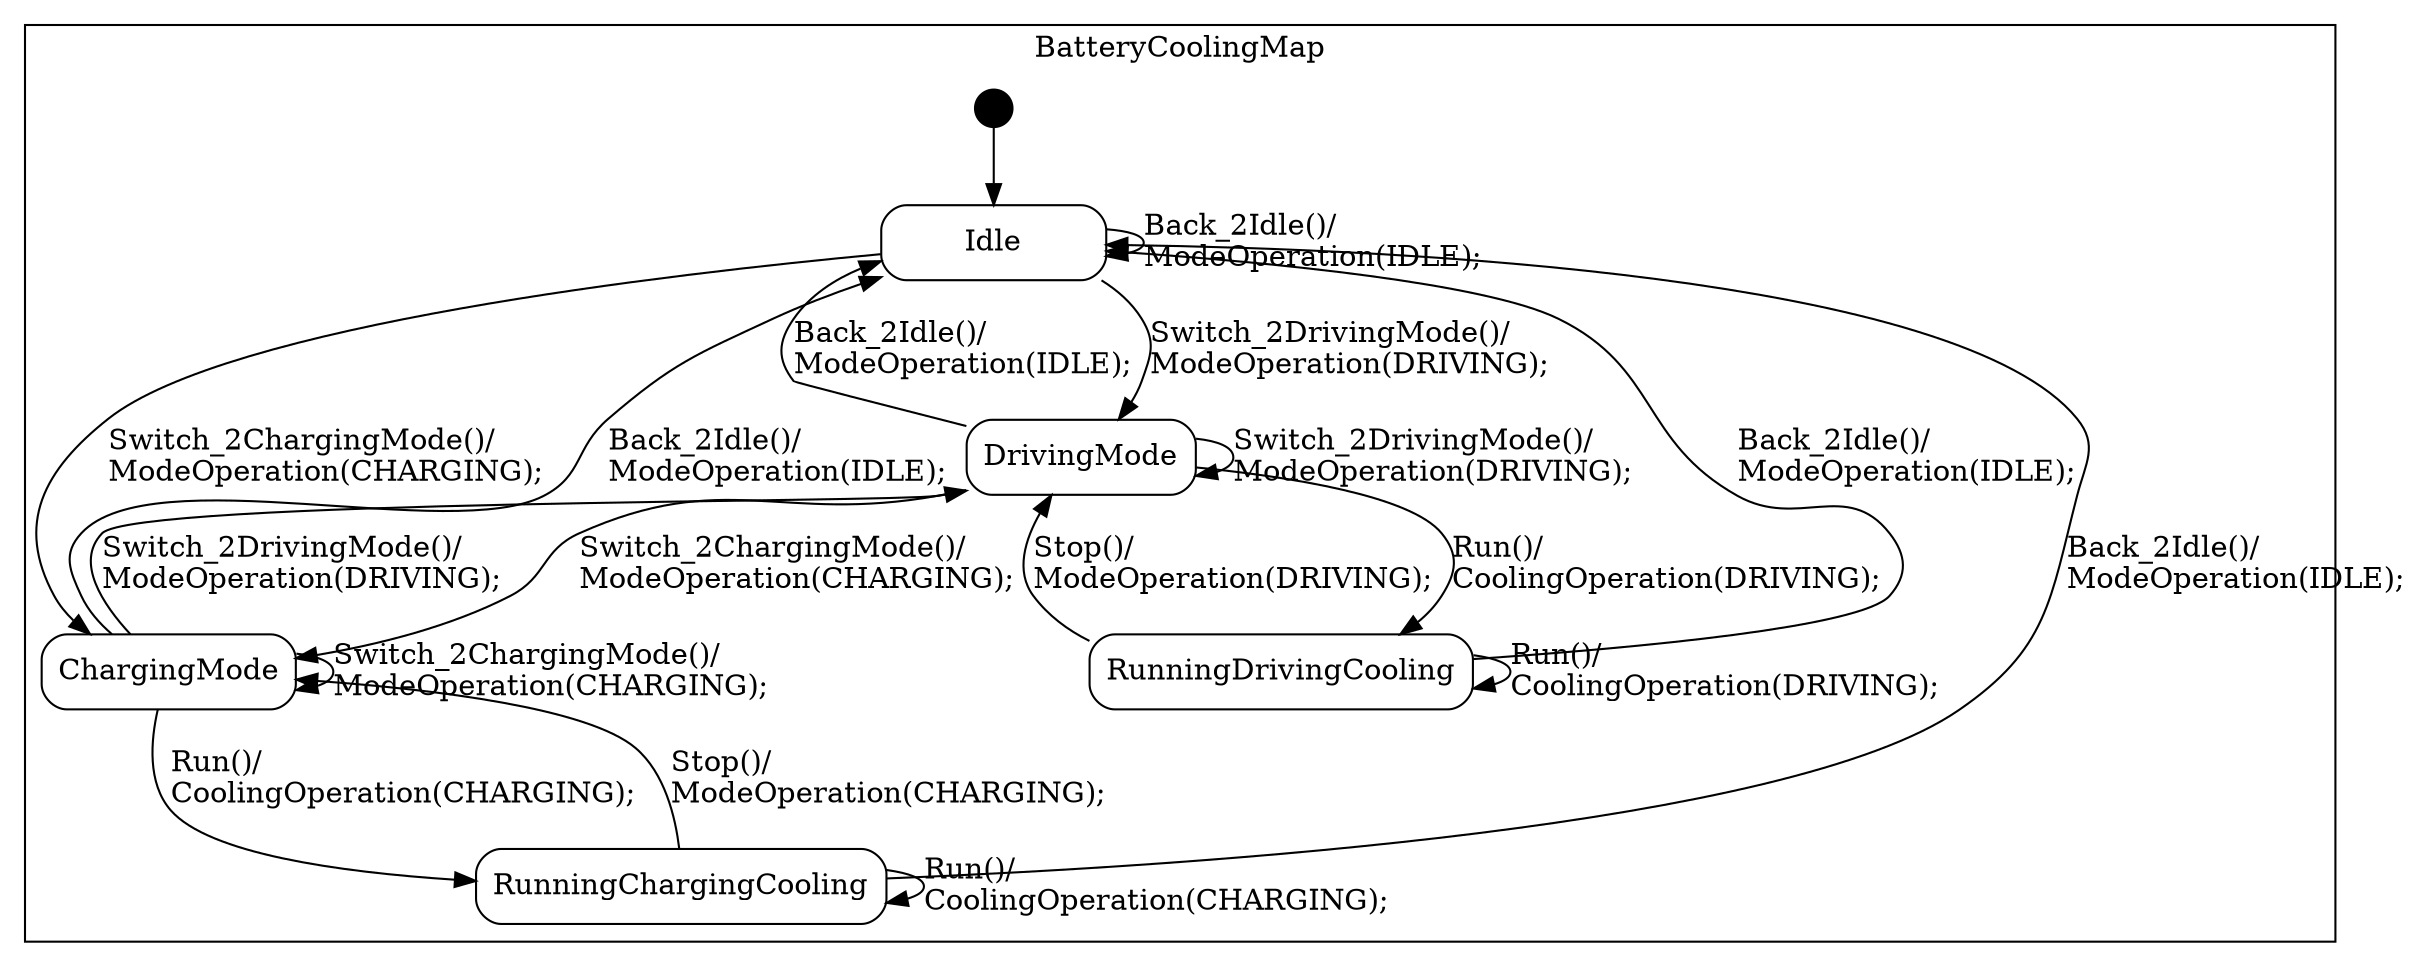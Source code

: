 digraph BatteryCooling_ES80 {

    node
        [shape=Mrecord width=1.5];

    subgraph cluster_BatteryCoolingMap {

        label="BatteryCoolingMap";

        //
        // States (Nodes)
        //

        "BatteryCoolingMap::Idle"
            [label="{Idle}"];

        "BatteryCoolingMap::DrivingMode"
            [label="{DrivingMode}"];

        "BatteryCoolingMap::ChargingMode"
            [label="{ChargingMode}"];

        "BatteryCoolingMap::RunningDrivingCooling"
            [label="{RunningDrivingCooling}"];

        "BatteryCoolingMap::RunningChargingCooling"
            [label="{RunningChargingCooling}"];

        "%start"
            [label="" shape=circle style=filled fillcolor=black width=0.25];

        //
        // Transitions (Edges)
        //

        "BatteryCoolingMap::Idle" -> "BatteryCoolingMap::DrivingMode"
            [label="Switch_2DrivingMode()/\lModeOperation(DRIVING);\l"];

        "BatteryCoolingMap::Idle" -> "BatteryCoolingMap::ChargingMode"
            [label="Switch_2ChargingMode()/\lModeOperation(CHARGING);\l"];

        "BatteryCoolingMap::Idle" -> "BatteryCoolingMap::Idle"
            [label="Back_2Idle()/\lModeOperation(IDLE);\l"];

        "BatteryCoolingMap::DrivingMode" -> "BatteryCoolingMap::Idle"
            [label="Back_2Idle()/\lModeOperation(IDLE);\l"];

        "BatteryCoolingMap::DrivingMode" -> "BatteryCoolingMap::DrivingMode"
            [label="Switch_2DrivingMode()/\lModeOperation(DRIVING);\l"];

        "BatteryCoolingMap::DrivingMode" -> "BatteryCoolingMap::ChargingMode"
            [label="Switch_2ChargingMode()/\lModeOperation(CHARGING);\l"];

        "BatteryCoolingMap::DrivingMode" -> "BatteryCoolingMap::RunningDrivingCooling"
            [label="Run()/\lCoolingOperation(DRIVING);\l"];

        "BatteryCoolingMap::ChargingMode" -> "BatteryCoolingMap::Idle"
            [label="Back_2Idle()/\lModeOperation(IDLE);\l"];

        "BatteryCoolingMap::ChargingMode" -> "BatteryCoolingMap::ChargingMode"
            [label="Switch_2ChargingMode()/\lModeOperation(CHARGING);\l"];

        "BatteryCoolingMap::ChargingMode" -> "BatteryCoolingMap::DrivingMode"
            [label="Switch_2DrivingMode()/\lModeOperation(DRIVING);\l"];

        "BatteryCoolingMap::ChargingMode" -> "BatteryCoolingMap::RunningChargingCooling"
            [label="Run()/\lCoolingOperation(CHARGING);\l"];

        "BatteryCoolingMap::RunningDrivingCooling" -> "BatteryCoolingMap::RunningDrivingCooling"
            [label="Run()/\lCoolingOperation(DRIVING);\l"];

        "BatteryCoolingMap::RunningDrivingCooling" -> "BatteryCoolingMap::DrivingMode"
            [label="Stop()/\lModeOperation(DRIVING);\l"];

        "BatteryCoolingMap::RunningDrivingCooling" -> "BatteryCoolingMap::Idle"
            [label="Back_2Idle()/\lModeOperation(IDLE);\l"];

        "BatteryCoolingMap::RunningChargingCooling" -> "BatteryCoolingMap::RunningChargingCooling"
            [label="Run()/\lCoolingOperation(CHARGING);\l"];

        "BatteryCoolingMap::RunningChargingCooling" -> "BatteryCoolingMap::ChargingMode"
            [label="Stop()/\lModeOperation(CHARGING);\l"];

        "BatteryCoolingMap::RunningChargingCooling" -> "BatteryCoolingMap::Idle"
            [label="Back_2Idle()/\lModeOperation(IDLE);\l"];

        "%start" -> "BatteryCoolingMap::Idle"
    }

}

